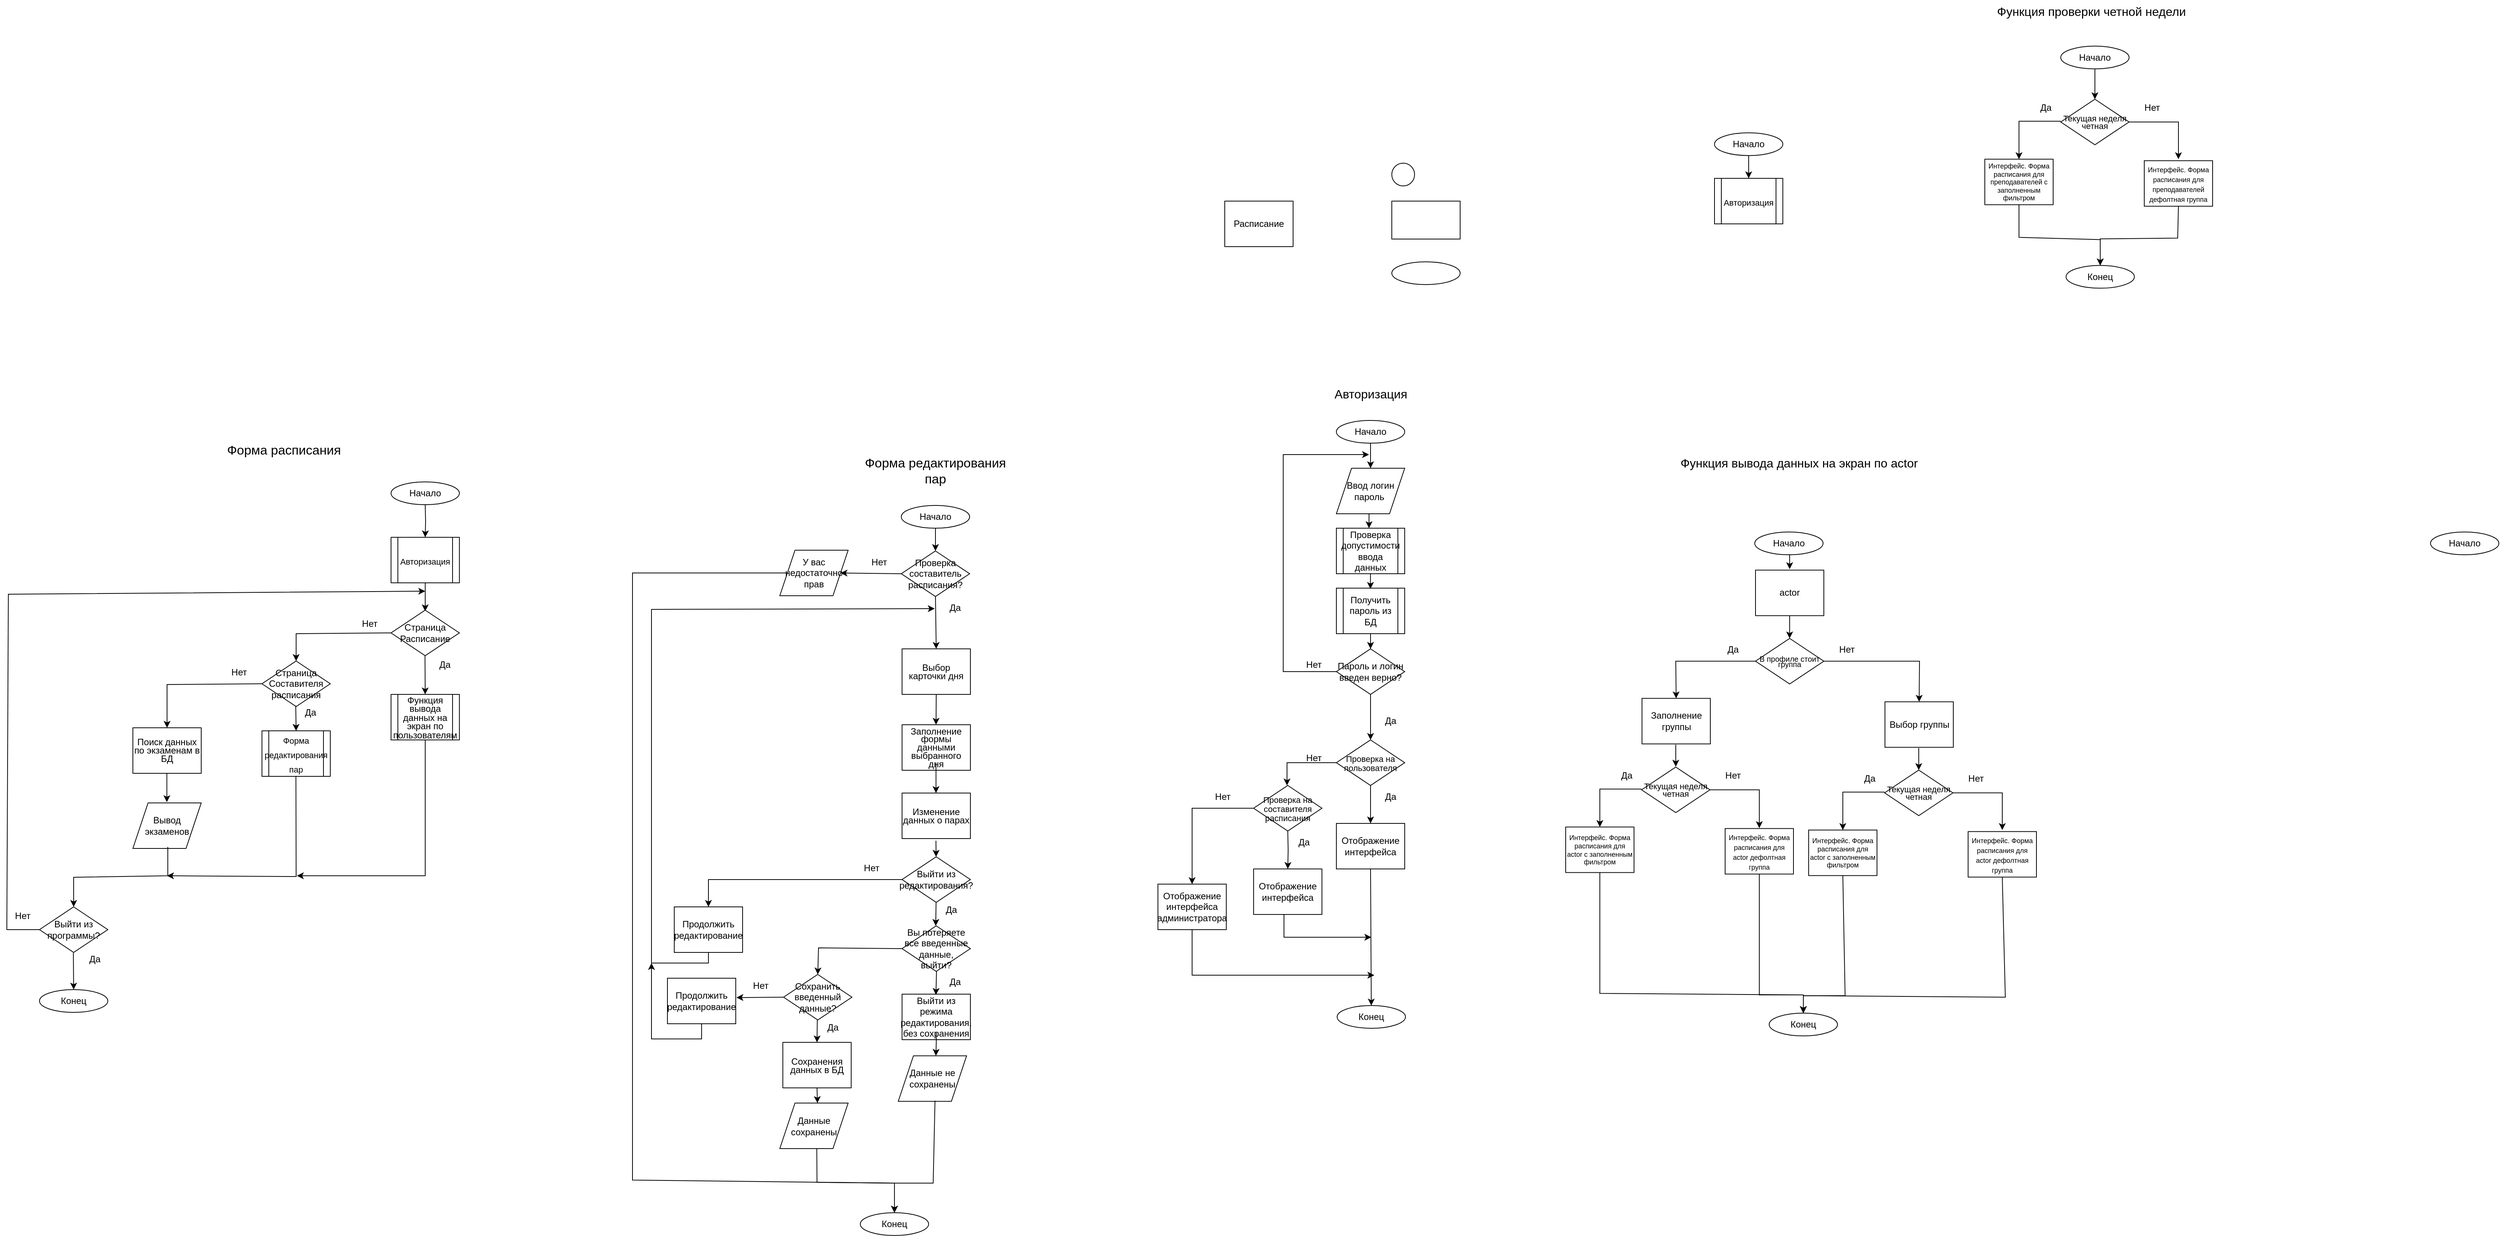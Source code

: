 <mxfile version="21.2.3" type="device">
  <diagram name="Страница 1" id="N8-3-19RxOUg_PVoSghb">
    <mxGraphModel dx="2378" dy="1205" grid="0" gridSize="10" guides="1" tooltips="1" connect="1" arrows="1" fold="1" page="0" pageScale="1" pageWidth="827" pageHeight="1169" background="none" math="0" shadow="0">
      <root>
        <mxCell id="0" />
        <mxCell id="1" parent="0" />
        <mxCell id="AmlAJQXW62lBk4gdNrOB-38" value="" style="rounded=0;whiteSpace=wrap;html=1;" parent="1" vertex="1">
          <mxGeometry x="388" y="-340" width="90" height="50" as="geometry" />
        </mxCell>
        <mxCell id="AmlAJQXW62lBk4gdNrOB-40" value="" style="ellipse;whiteSpace=wrap;html=1;rotation=0;" parent="1" vertex="1">
          <mxGeometry x="388" y="-260" width="90" height="30" as="geometry" />
        </mxCell>
        <mxCell id="AmlAJQXW62lBk4gdNrOB-41" value="" style="ellipse;whiteSpace=wrap;html=1;aspect=fixed;" parent="1" vertex="1">
          <mxGeometry x="388" y="-390" width="30" height="30" as="geometry" />
        </mxCell>
        <mxCell id="AmlAJQXW62lBk4gdNrOB-47" style="edgeStyle=orthogonalEdgeStyle;rounded=0;orthogonalLoop=1;jettySize=auto;html=1;" parent="1" source="AmlAJQXW62lBk4gdNrOB-44" target="AmlAJQXW62lBk4gdNrOB-46" edge="1">
          <mxGeometry relative="1" as="geometry" />
        </mxCell>
        <mxCell id="AmlAJQXW62lBk4gdNrOB-44" value="Начало" style="ellipse;whiteSpace=wrap;html=1;rotation=0;" parent="1" vertex="1">
          <mxGeometry x="315" y="-51" width="90" height="30" as="geometry" />
        </mxCell>
        <mxCell id="AmlAJQXW62lBk4gdNrOB-69" value="" style="edgeStyle=orthogonalEdgeStyle;rounded=0;orthogonalLoop=1;jettySize=auto;html=1;fontSize=11;" parent="1" source="AmlAJQXW62lBk4gdNrOB-51" target="AmlAJQXW62lBk4gdNrOB-68" edge="1">
          <mxGeometry relative="1" as="geometry" />
        </mxCell>
        <mxCell id="AmlAJQXW62lBk4gdNrOB-51" value="Пароль и логин введен верно?" style="rhombus;whiteSpace=wrap;html=1;" parent="1" vertex="1">
          <mxGeometry x="315" y="250" width="90" height="60" as="geometry" />
        </mxCell>
        <mxCell id="AmlAJQXW62lBk4gdNrOB-57" value="Нет" style="text;html=1;align=center;verticalAlign=middle;resizable=0;points=[];autosize=1;strokeColor=none;fillColor=none;" parent="1" vertex="1">
          <mxGeometry x="265" y="256" width="40" height="30" as="geometry" />
        </mxCell>
        <mxCell id="AmlAJQXW62lBk4gdNrOB-58" value="" style="endArrow=classic;html=1;rounded=0;exitX=0;exitY=0.5;exitDx=0;exitDy=0;" parent="1" source="AmlAJQXW62lBk4gdNrOB-51" edge="1">
          <mxGeometry width="50" height="50" relative="1" as="geometry">
            <mxPoint x="175" y="305" as="sourcePoint" />
            <mxPoint x="358" y="-6" as="targetPoint" />
            <Array as="points">
              <mxPoint x="245" y="280" />
              <mxPoint x="245" y="170" />
              <mxPoint x="245" y="-6" />
            </Array>
          </mxGeometry>
        </mxCell>
        <mxCell id="AmlAJQXW62lBk4gdNrOB-104" style="edgeStyle=orthogonalEdgeStyle;rounded=0;orthogonalLoop=1;jettySize=auto;html=1;entryX=0.5;entryY=0;entryDx=0;entryDy=0;fontSize=10;" parent="1" source="AmlAJQXW62lBk4gdNrOB-59" target="AmlAJQXW62lBk4gdNrOB-51" edge="1">
          <mxGeometry relative="1" as="geometry" />
        </mxCell>
        <mxCell id="AmlAJQXW62lBk4gdNrOB-59" value="Получить пароль из БД" style="shape=process;whiteSpace=wrap;html=1;backgroundOutline=1;" parent="1" vertex="1">
          <mxGeometry x="315" y="170" width="90" height="60" as="geometry" />
        </mxCell>
        <mxCell id="AmlAJQXW62lBk4gdNrOB-61" value="Конец" style="ellipse;whiteSpace=wrap;html=1;rotation=0;" parent="1" vertex="1">
          <mxGeometry x="316" y="720" width="90" height="30" as="geometry" />
        </mxCell>
        <mxCell id="AmlAJQXW62lBk4gdNrOB-63" value="Да" style="text;html=1;align=center;verticalAlign=middle;resizable=0;points=[];autosize=1;strokeColor=none;fillColor=none;" parent="1" vertex="1">
          <mxGeometry x="366" y="330" width="40" height="30" as="geometry" />
        </mxCell>
        <mxCell id="AmlAJQXW62lBk4gdNrOB-64" value="&lt;font style=&quot;font-size: 16px;&quot;&gt;Авторизация&lt;/font&gt;" style="text;html=1;align=center;verticalAlign=middle;resizable=0;points=[];autosize=1;strokeColor=none;fillColor=none;" parent="1" vertex="1">
          <mxGeometry x="300" y="-101" width="120" height="30" as="geometry" />
        </mxCell>
        <mxCell id="AmlAJQXW62lBk4gdNrOB-67" style="edgeStyle=orthogonalEdgeStyle;rounded=0;orthogonalLoop=1;jettySize=auto;html=1;entryX=0.5;entryY=0;entryDx=0;entryDy=0;fontSize=11;exitX=0.5;exitY=1;exitDx=0;exitDy=0;" parent="1" source="AmlAJQXW62lBk4gdNrOB-65" target="AmlAJQXW62lBk4gdNrOB-66" edge="1">
          <mxGeometry relative="1" as="geometry">
            <mxPoint x="858" y="-380" as="sourcePoint" />
          </mxGeometry>
        </mxCell>
        <mxCell id="AmlAJQXW62lBk4gdNrOB-65" value="Начало" style="ellipse;whiteSpace=wrap;html=1;rotation=0;" parent="1" vertex="1">
          <mxGeometry x="813" y="-430" width="90" height="30" as="geometry" />
        </mxCell>
        <mxCell id="AmlAJQXW62lBk4gdNrOB-66" value="&lt;font style=&quot;font-size: 11px;&quot;&gt;Авторизация&lt;/font&gt;" style="shape=process;whiteSpace=wrap;html=1;backgroundOutline=1;fontSize=16;" parent="1" vertex="1">
          <mxGeometry x="813" y="-370" width="90" height="60" as="geometry" />
        </mxCell>
        <mxCell id="AmlAJQXW62lBk4gdNrOB-71" style="edgeStyle=orthogonalEdgeStyle;rounded=0;orthogonalLoop=1;jettySize=auto;html=1;fontSize=11;entryX=0.5;entryY=0;entryDx=0;entryDy=0;" parent="1" source="AmlAJQXW62lBk4gdNrOB-68" target="AmlAJQXW62lBk4gdNrOB-72" edge="1">
          <mxGeometry relative="1" as="geometry">
            <mxPoint x="360" y="530" as="targetPoint" />
          </mxGeometry>
        </mxCell>
        <mxCell id="AmlAJQXW62lBk4gdNrOB-68" value="&lt;p style=&quot;line-height: 100%;&quot;&gt;&lt;font style=&quot;font-size: 11px;&quot;&gt;Проверка на пользователя&lt;/font&gt;&lt;/p&gt;" style="rhombus;whiteSpace=wrap;html=1;" parent="1" vertex="1">
          <mxGeometry x="315" y="370" width="90" height="60" as="geometry" />
        </mxCell>
        <mxCell id="AmlAJQXW62lBk4gdNrOB-70" value="" style="endArrow=classic;html=1;rounded=0;fontSize=11;exitX=0;exitY=0.5;exitDx=0;exitDy=0;entryX=0.5;entryY=0;entryDx=0;entryDy=0;" parent="1" source="AmlAJQXW62lBk4gdNrOB-68" edge="1">
          <mxGeometry width="50" height="50" relative="1" as="geometry">
            <mxPoint x="235" y="460" as="sourcePoint" />
            <mxPoint x="250" y="430" as="targetPoint" />
            <Array as="points">
              <mxPoint x="250" y="400" />
            </Array>
          </mxGeometry>
        </mxCell>
        <mxCell id="AmlAJQXW62lBk4gdNrOB-72" value="Отображение интерфейса" style="rounded=0;whiteSpace=wrap;html=1;" parent="1" vertex="1">
          <mxGeometry x="315" y="480" width="90" height="60" as="geometry" />
        </mxCell>
        <mxCell id="AmlAJQXW62lBk4gdNrOB-75" value="Да" style="text;html=1;align=center;verticalAlign=middle;resizable=0;points=[];autosize=1;strokeColor=none;fillColor=none;" parent="1" vertex="1">
          <mxGeometry x="366" y="430" width="40" height="30" as="geometry" />
        </mxCell>
        <mxCell id="AmlAJQXW62lBk4gdNrOB-76" value="Нет" style="text;html=1;align=center;verticalAlign=middle;resizable=0;points=[];autosize=1;strokeColor=none;fillColor=none;" parent="1" vertex="1">
          <mxGeometry x="265" y="379" width="40" height="30" as="geometry" />
        </mxCell>
        <mxCell id="AmlAJQXW62lBk4gdNrOB-97" value="" style="edgeStyle=orthogonalEdgeStyle;rounded=0;orthogonalLoop=1;jettySize=auto;html=1;fontSize=10;" parent="1" target="AmlAJQXW62lBk4gdNrOB-95" edge="1">
          <mxGeometry relative="1" as="geometry">
            <mxPoint x="251.0" y="490" as="sourcePoint" />
          </mxGeometry>
        </mxCell>
        <mxCell id="AmlAJQXW62lBk4gdNrOB-95" value="Отображение интерфейса" style="rounded=0;whiteSpace=wrap;html=1;" parent="1" vertex="1">
          <mxGeometry x="206" y="540" width="90" height="60" as="geometry" />
        </mxCell>
        <mxCell id="AmlAJQXW62lBk4gdNrOB-99" value="" style="endArrow=classic;html=1;rounded=0;fontSize=10;exitX=0.5;exitY=1;exitDx=0;exitDy=0;entryX=0.5;entryY=0;entryDx=0;entryDy=0;" parent="1" source="AmlAJQXW62lBk4gdNrOB-72" target="AmlAJQXW62lBk4gdNrOB-61" edge="1">
          <mxGeometry width="50" height="50" relative="1" as="geometry">
            <mxPoint x="215" y="630" as="sourcePoint" />
            <mxPoint x="215" y="720" as="targetPoint" />
          </mxGeometry>
        </mxCell>
        <mxCell id="Du6C8fvD4XK317y_dZ5P-13" value="Расписание" style="rounded=0;whiteSpace=wrap;html=1;" parent="1" vertex="1">
          <mxGeometry x="168" y="-340" width="90" height="60" as="geometry" />
        </mxCell>
        <mxCell id="qSondyroOdjulgun629O-53" value="&lt;p style=&quot;line-height: 90%; font-size: 11px;&quot;&gt;&lt;font style=&quot;font-size: 11px;&quot;&gt;Текущая неделя четная&lt;/font&gt;&lt;/p&gt;" style="rhombus;whiteSpace=wrap;html=1;" parent="1" vertex="1">
          <mxGeometry x="1269" y="-474.25" width="90" height="60" as="geometry" />
        </mxCell>
        <mxCell id="qSondyroOdjulgun629O-54" value="" style="endArrow=classic;html=1;rounded=0;entryX=0.5;entryY=0;entryDx=0;entryDy=0;" parent="1" edge="1">
          <mxGeometry width="50" height="50" relative="1" as="geometry">
            <mxPoint x="1359" y="-444.25" as="sourcePoint" />
            <mxPoint x="1424" y="-395.25" as="targetPoint" />
            <Array as="points">
              <mxPoint x="1424" y="-444.25" />
            </Array>
          </mxGeometry>
        </mxCell>
        <mxCell id="qSondyroOdjulgun629O-55" value="" style="endArrow=classic;html=1;rounded=0;entryX=0.5;entryY=0;entryDx=0;entryDy=0;" parent="1" edge="1">
          <mxGeometry width="50" height="50" relative="1" as="geometry">
            <mxPoint x="1269" y="-445.25" as="sourcePoint" />
            <mxPoint x="1214" y="-395.25" as="targetPoint" />
            <Array as="points">
              <mxPoint x="1214" y="-445.25" />
            </Array>
          </mxGeometry>
        </mxCell>
        <mxCell id="qSondyroOdjulgun629O-56" value="Да" style="text;html=1;align=center;verticalAlign=middle;resizable=0;points=[];autosize=1;strokeColor=none;fillColor=none;" parent="1" vertex="1">
          <mxGeometry x="1229" y="-478.25" width="40" height="30" as="geometry" />
        </mxCell>
        <mxCell id="qSondyroOdjulgun629O-57" value="Нет" style="text;html=1;align=center;verticalAlign=middle;resizable=0;points=[];autosize=1;strokeColor=none;fillColor=none;" parent="1" vertex="1">
          <mxGeometry x="1369" y="-478.25" width="40" height="30" as="geometry" />
        </mxCell>
        <mxCell id="qSondyroOdjulgun629O-58" value="&lt;p style=&quot;line-height: 80%;&quot;&gt;&lt;font style=&quot;font-size: 9px;&quot;&gt;Интерфейс. Форма расписания для преподавателей с заполненным фильтром&lt;/font&gt;&lt;/p&gt;" style="rounded=0;whiteSpace=wrap;html=1;" parent="1" vertex="1">
          <mxGeometry x="1169" y="-395.25" width="90" height="60" as="geometry" />
        </mxCell>
        <mxCell id="qSondyroOdjulgun629O-59" value="&lt;p style=&quot;line-height: 100%;&quot;&gt;&lt;font style=&quot;font-size: 9px;&quot;&gt;Интерфейс. Форма расписания для преподавателей дефолтная группа&lt;/font&gt;&lt;/p&gt;" style="rounded=0;whiteSpace=wrap;html=1;" parent="1" vertex="1">
          <mxGeometry x="1379" y="-393.25" width="90" height="60" as="geometry" />
        </mxCell>
        <mxCell id="qSondyroOdjulgun629O-60" value="&lt;font style=&quot;font-size: 16px;&quot;&gt;Функция проверки четной недели&lt;/font&gt;" style="text;html=1;align=center;verticalAlign=middle;resizable=0;points=[];autosize=1;strokeColor=none;fillColor=none;" parent="1" vertex="1">
          <mxGeometry x="1174" y="-604.75" width="270" height="30" as="geometry" />
        </mxCell>
        <mxCell id="qSondyroOdjulgun629O-67" value="actor" style="rounded=0;whiteSpace=wrap;html=1;" parent="1" vertex="1">
          <mxGeometry x="867" y="146.25" width="90" height="60" as="geometry" />
        </mxCell>
        <mxCell id="qSondyroOdjulgun629O-68" value="" style="edgeStyle=orthogonalEdgeStyle;rounded=0;orthogonalLoop=1;jettySize=auto;html=1;" parent="1" edge="1">
          <mxGeometry relative="1" as="geometry">
            <mxPoint x="762" y="405.25" as="targetPoint" />
            <mxPoint x="762" y="376.25" as="sourcePoint" />
          </mxGeometry>
        </mxCell>
        <mxCell id="qSondyroOdjulgun629O-69" value="Заполнение группы" style="rounded=0;whiteSpace=wrap;html=1;" parent="1" vertex="1">
          <mxGeometry x="717.5" y="315.25" width="90" height="60" as="geometry" />
        </mxCell>
        <mxCell id="qSondyroOdjulgun629O-70" value="" style="edgeStyle=orthogonalEdgeStyle;rounded=0;orthogonalLoop=1;jettySize=auto;html=1;exitX=0.5;exitY=1;exitDx=0;exitDy=0;" parent="1" source="qSondyroOdjulgun629O-67" edge="1">
          <mxGeometry relative="1" as="geometry">
            <mxPoint x="911.9" y="236.25" as="targetPoint" />
            <mxPoint x="911.9" y="207.25" as="sourcePoint" />
          </mxGeometry>
        </mxCell>
        <mxCell id="qSondyroOdjulgun629O-71" value="&lt;p style=&quot;line-height: 50%;&quot;&gt;&lt;font style=&quot;font-size: 10px;&quot;&gt;В профиле стоит группа&lt;/font&gt;&lt;/p&gt;" style="rhombus;whiteSpace=wrap;html=1;" parent="1" vertex="1">
          <mxGeometry x="867" y="236.25" width="90" height="60" as="geometry" />
        </mxCell>
        <mxCell id="qSondyroOdjulgun629O-72" value="" style="endArrow=classic;html=1;rounded=0;exitX=0;exitY=0.5;exitDx=0;exitDy=0;entryX=0.5;entryY=0;entryDx=0;entryDy=0;" parent="1" source="qSondyroOdjulgun629O-71" target="qSondyroOdjulgun629O-69" edge="1">
          <mxGeometry width="50" height="50" relative="1" as="geometry">
            <mxPoint x="747" y="276.25" as="sourcePoint" />
            <mxPoint x="797" y="226.25" as="targetPoint" />
            <Array as="points">
              <mxPoint x="762" y="266.25" />
            </Array>
          </mxGeometry>
        </mxCell>
        <mxCell id="qSondyroOdjulgun629O-73" value="Да" style="text;html=1;align=center;verticalAlign=middle;resizable=0;points=[];autosize=1;strokeColor=none;fillColor=none;" parent="1" vertex="1">
          <mxGeometry x="817" y="236.25" width="40" height="30" as="geometry" />
        </mxCell>
        <mxCell id="qSondyroOdjulgun629O-74" value="Нет" style="text;html=1;align=center;verticalAlign=middle;resizable=0;points=[];autosize=1;strokeColor=none;fillColor=none;" parent="1" vertex="1">
          <mxGeometry x="967" y="236.25" width="40" height="30" as="geometry" />
        </mxCell>
        <mxCell id="qSondyroOdjulgun629O-75" value="" style="endArrow=classic;html=1;rounded=0;exitX=1;exitY=0.5;exitDx=0;exitDy=0;entryX=0.5;entryY=0;entryDx=0;entryDy=0;" parent="1" source="qSondyroOdjulgun629O-71" target="qSondyroOdjulgun629O-82" edge="1">
          <mxGeometry width="50" height="50" relative="1" as="geometry">
            <mxPoint x="1037" y="246.25" as="sourcePoint" />
            <mxPoint x="1067" y="266.25" as="targetPoint" />
            <Array as="points">
              <mxPoint x="1083" y="266.25" />
            </Array>
          </mxGeometry>
        </mxCell>
        <mxCell id="qSondyroOdjulgun629O-76" value="" style="edgeStyle=orthogonalEdgeStyle;rounded=0;orthogonalLoop=1;jettySize=auto;html=1;" parent="1" edge="1">
          <mxGeometry relative="1" as="geometry">
            <mxPoint x="1082" y="409.75" as="targetPoint" />
            <mxPoint x="1082" y="380.75" as="sourcePoint" />
          </mxGeometry>
        </mxCell>
        <mxCell id="qSondyroOdjulgun629O-77" value="&lt;p style=&quot;line-height: 90%; font-size: 11px;&quot;&gt;&lt;font style=&quot;font-size: 11px;&quot;&gt;Текущая неделя четная&lt;/font&gt;&lt;/p&gt;" style="rhombus;whiteSpace=wrap;html=1;" parent="1" vertex="1">
          <mxGeometry x="1037" y="409.75" width="90" height="60" as="geometry" />
        </mxCell>
        <mxCell id="qSondyroOdjulgun629O-78" value="" style="endArrow=classic;html=1;rounded=0;entryX=0.5;entryY=0;entryDx=0;entryDy=0;" parent="1" edge="1">
          <mxGeometry width="50" height="50" relative="1" as="geometry">
            <mxPoint x="1127" y="439.75" as="sourcePoint" />
            <mxPoint x="1192" y="488.75" as="targetPoint" />
            <Array as="points">
              <mxPoint x="1192" y="439.75" />
            </Array>
          </mxGeometry>
        </mxCell>
        <mxCell id="qSondyroOdjulgun629O-79" value="" style="endArrow=classic;html=1;rounded=0;entryX=0.5;entryY=0;entryDx=0;entryDy=0;" parent="1" edge="1">
          <mxGeometry width="50" height="50" relative="1" as="geometry">
            <mxPoint x="1037" y="438.75" as="sourcePoint" />
            <mxPoint x="982" y="488.75" as="targetPoint" />
            <Array as="points">
              <mxPoint x="982" y="438.75" />
            </Array>
          </mxGeometry>
        </mxCell>
        <mxCell id="qSondyroOdjulgun629O-80" value="Да" style="text;html=1;align=center;verticalAlign=middle;resizable=0;points=[];autosize=1;strokeColor=none;fillColor=none;" parent="1" vertex="1">
          <mxGeometry x="997" y="405.75" width="40" height="30" as="geometry" />
        </mxCell>
        <mxCell id="qSondyroOdjulgun629O-81" value="Нет" style="text;html=1;align=center;verticalAlign=middle;resizable=0;points=[];autosize=1;strokeColor=none;fillColor=none;" parent="1" vertex="1">
          <mxGeometry x="1137" y="405.75" width="40" height="30" as="geometry" />
        </mxCell>
        <mxCell id="qSondyroOdjulgun629O-82" value="Выбор группы" style="rounded=0;whiteSpace=wrap;html=1;" parent="1" vertex="1">
          <mxGeometry x="1037.5" y="319.75" width="90" height="60" as="geometry" />
        </mxCell>
        <mxCell id="qSondyroOdjulgun629O-83" value="&lt;p style=&quot;line-height: 80%;&quot;&gt;&lt;font style=&quot;font-size: 9px;&quot;&gt;Интерфейс. Форма расписания для actor с заполненным фильтром&lt;/font&gt;&lt;/p&gt;" style="rounded=0;whiteSpace=wrap;html=1;" parent="1" vertex="1">
          <mxGeometry x="937" y="488.75" width="90" height="60" as="geometry" />
        </mxCell>
        <mxCell id="qSondyroOdjulgun629O-84" value="&lt;p style=&quot;line-height: 100%;&quot;&gt;&lt;font style=&quot;font-size: 9px;&quot;&gt;Интерфейс. Форма расписания для actor дефолтная группа&lt;/font&gt;&lt;/p&gt;" style="rounded=0;whiteSpace=wrap;html=1;" parent="1" vertex="1">
          <mxGeometry x="1147" y="490.75" width="90" height="60" as="geometry" />
        </mxCell>
        <mxCell id="qSondyroOdjulgun629O-85" value="&lt;p style=&quot;line-height: 90%; font-size: 11px;&quot;&gt;&lt;font style=&quot;font-size: 11px;&quot;&gt;Текущая неделя четная&lt;/font&gt;&lt;/p&gt;" style="rhombus;whiteSpace=wrap;html=1;" parent="1" vertex="1">
          <mxGeometry x="717" y="405.75" width="90" height="60" as="geometry" />
        </mxCell>
        <mxCell id="qSondyroOdjulgun629O-86" value="" style="endArrow=classic;html=1;rounded=0;" parent="1" edge="1">
          <mxGeometry width="50" height="50" relative="1" as="geometry">
            <mxPoint x="807" y="435.75" as="sourcePoint" />
            <mxPoint x="872" y="486.25" as="targetPoint" />
            <Array as="points">
              <mxPoint x="872" y="435.75" />
            </Array>
          </mxGeometry>
        </mxCell>
        <mxCell id="qSondyroOdjulgun629O-87" value="" style="endArrow=classic;html=1;rounded=0;entryX=0.5;entryY=0;entryDx=0;entryDy=0;" parent="1" edge="1">
          <mxGeometry width="50" height="50" relative="1" as="geometry">
            <mxPoint x="717" y="434.75" as="sourcePoint" />
            <mxPoint x="662" y="484.75" as="targetPoint" />
            <Array as="points">
              <mxPoint x="662" y="434.75" />
            </Array>
          </mxGeometry>
        </mxCell>
        <mxCell id="qSondyroOdjulgun629O-88" value="Да" style="text;html=1;align=center;verticalAlign=middle;resizable=0;points=[];autosize=1;strokeColor=none;fillColor=none;" parent="1" vertex="1">
          <mxGeometry x="677" y="401.75" width="40" height="30" as="geometry" />
        </mxCell>
        <mxCell id="qSondyroOdjulgun629O-89" value="Нет" style="text;html=1;align=center;verticalAlign=middle;resizable=0;points=[];autosize=1;strokeColor=none;fillColor=none;" parent="1" vertex="1">
          <mxGeometry x="817" y="401.75" width="40" height="30" as="geometry" />
        </mxCell>
        <mxCell id="qSondyroOdjulgun629O-90" value="&lt;p style=&quot;line-height: 80%;&quot;&gt;&lt;font style=&quot;font-size: 9px;&quot;&gt;Интерфейс. Форма расписания для actor с заполненным фильтром&lt;/font&gt;&lt;/p&gt;" style="rounded=0;whiteSpace=wrap;html=1;" parent="1" vertex="1">
          <mxGeometry x="617" y="484.75" width="90" height="60" as="geometry" />
        </mxCell>
        <mxCell id="qSondyroOdjulgun629O-91" value="&lt;p style=&quot;line-height: 100%;&quot;&gt;&lt;font style=&quot;font-size: 9px;&quot;&gt;Интерфейс. Форма расписания для actor дефолтная группа&lt;/font&gt;&lt;/p&gt;" style="rounded=0;whiteSpace=wrap;html=1;" parent="1" vertex="1">
          <mxGeometry x="827" y="486.75" width="90" height="60" as="geometry" />
        </mxCell>
        <mxCell id="qSondyroOdjulgun629O-92" value="" style="edgeStyle=orthogonalEdgeStyle;rounded=0;orthogonalLoop=1;jettySize=auto;html=1;exitX=0.5;exitY=1;exitDx=0;exitDy=0;" parent="1" edge="1">
          <mxGeometry relative="1" as="geometry">
            <mxPoint x="912" y="145" as="targetPoint" />
            <mxPoint x="911.92" y="124" as="sourcePoint" />
          </mxGeometry>
        </mxCell>
        <mxCell id="qSondyroOdjulgun629O-93" value="&lt;font style=&quot;font-size: 16px;&quot;&gt;Функция вывода данных на экран по actor&lt;/font&gt;" style="text;html=1;align=center;verticalAlign=middle;resizable=0;points=[];autosize=1;strokeColor=none;fillColor=none;" parent="1" vertex="1">
          <mxGeometry x="754" y="-10" width="340" height="30" as="geometry" />
        </mxCell>
        <mxCell id="qSondyroOdjulgun629O-151" value="&lt;font style=&quot;font-size: 17px;&quot;&gt;Форма расписания&lt;/font&gt;" style="text;strokeColor=none;align=center;fillColor=none;html=1;verticalAlign=middle;whiteSpace=wrap;rounded=0;" parent="1" vertex="1">
          <mxGeometry x="-1176" y="-26" width="210" height="30" as="geometry" />
        </mxCell>
        <mxCell id="qSondyroOdjulgun629O-154" style="edgeStyle=orthogonalEdgeStyle;rounded=0;orthogonalLoop=1;jettySize=auto;html=1;startArrow=none;entryX=0.5;entryY=0;entryDx=0;entryDy=0;" parent="1" source="qSondyroOdjulgun629O-153" target="qSondyroOdjulgun629O-167" edge="1">
          <mxGeometry relative="1" as="geometry">
            <mxPoint x="-213" y="81" as="sourcePoint" />
            <mxPoint x="-213" y="141" as="targetPoint" />
          </mxGeometry>
        </mxCell>
        <mxCell id="qSondyroOdjulgun629O-167" value="Проверка составитель расписания?" style="rhombus;whiteSpace=wrap;html=1;" parent="1" vertex="1">
          <mxGeometry x="-258" y="121" width="90" height="60" as="geometry" />
        </mxCell>
        <mxCell id="qSondyroOdjulgun629O-169" value="" style="endArrow=classic;html=1;rounded=0;exitX=0.5;exitY=1;exitDx=0;exitDy=0;entryX=0.5;entryY=0;entryDx=0;entryDy=0;" parent="1" source="qSondyroOdjulgun629O-167" target="8qADymt2joQVi-wqzKCC-9" edge="1">
          <mxGeometry width="50" height="50" relative="1" as="geometry">
            <mxPoint x="-213" y="201" as="sourcePoint" />
            <mxPoint x="-213" y="221" as="targetPoint" />
          </mxGeometry>
        </mxCell>
        <mxCell id="qSondyroOdjulgun629O-171" value="&lt;font style=&quot;font-size: 17px;&quot;&gt;Форма редактирования пар&lt;/font&gt;" style="text;strokeColor=none;align=center;fillColor=none;html=1;verticalAlign=middle;whiteSpace=wrap;rounded=0;" parent="1" vertex="1">
          <mxGeometry x="-318" y="1" width="210" height="30" as="geometry" />
        </mxCell>
        <mxCell id="qSondyroOdjulgun629O-172" value="" style="edgeStyle=orthogonalEdgeStyle;rounded=0;orthogonalLoop=1;jettySize=auto;html=1;entryX=0.5;entryY=0;entryDx=0;entryDy=0;endArrow=none;" parent="1" target="qSondyroOdjulgun629O-153" edge="1">
          <mxGeometry relative="1" as="geometry">
            <mxPoint x="-213" y="81" as="sourcePoint" />
            <mxPoint x="-213" y="111" as="targetPoint" />
          </mxGeometry>
        </mxCell>
        <mxCell id="qSondyroOdjulgun629O-153" value="Начало" style="ellipse;whiteSpace=wrap;html=1;rotation=0;" parent="1" vertex="1">
          <mxGeometry x="-258" y="61" width="90" height="30" as="geometry" />
        </mxCell>
        <mxCell id="qSondyroOdjulgun629O-174" value="У вас недостаточно прав" style="shape=parallelogram;perimeter=parallelogramPerimeter;whiteSpace=wrap;html=1;fixedSize=1;" parent="1" vertex="1">
          <mxGeometry x="-418" y="120" width="90" height="60" as="geometry" />
        </mxCell>
        <mxCell id="qSondyroOdjulgun629O-178" value="&lt;p style=&quot;line-height: 90%;&quot;&gt;Заполнение формы данными выбранного дня&lt;/p&gt;" style="rounded=0;whiteSpace=wrap;html=1;" parent="1" vertex="1">
          <mxGeometry x="-257" y="350" width="90" height="60" as="geometry" />
        </mxCell>
        <mxCell id="qSondyroOdjulgun629O-179" value="" style="endArrow=classic;html=1;rounded=0;exitX=0.5;exitY=1;exitDx=0;exitDy=0;entryX=0.5;entryY=0;entryDx=0;entryDy=0;" parent="1" source="8qADymt2joQVi-wqzKCC-9" edge="1">
          <mxGeometry width="50" height="50" relative="1" as="geometry">
            <mxPoint x="-212.23" y="310" as="sourcePoint" />
            <mxPoint x="-212.23" y="350" as="targetPoint" />
          </mxGeometry>
        </mxCell>
        <mxCell id="qSondyroOdjulgun629O-180" value="Выйти из редактирования?" style="rhombus;whiteSpace=wrap;html=1;" parent="1" vertex="1">
          <mxGeometry x="-257" y="524" width="90" height="60" as="geometry" />
        </mxCell>
        <mxCell id="qSondyroOdjulgun629O-181" value="" style="endArrow=classic;html=1;rounded=0;exitX=0.5;exitY=1;exitDx=0;exitDy=0;entryX=0.5;entryY=0;entryDx=0;entryDy=0;" parent="1" edge="1">
          <mxGeometry width="50" height="50" relative="1" as="geometry">
            <mxPoint x="-212.28" y="400" as="sourcePoint" />
            <mxPoint x="-212.28" y="440" as="targetPoint" />
          </mxGeometry>
        </mxCell>
        <mxCell id="qSondyroOdjulgun629O-184" value="" style="endArrow=classic;html=1;rounded=0;exitX=0.5;exitY=1;exitDx=0;exitDy=0;" parent="1" edge="1">
          <mxGeometry width="50" height="50" relative="1" as="geometry">
            <mxPoint x="-212.19" y="584" as="sourcePoint" />
            <mxPoint x="-212.638" y="615" as="targetPoint" />
          </mxGeometry>
        </mxCell>
        <mxCell id="qSondyroOdjulgun629O-187" value="" style="endArrow=classic;html=1;rounded=0;exitX=0;exitY=0.5;exitDx=0;exitDy=0;entryX=0.5;entryY=0;entryDx=0;entryDy=0;" parent="1" source="qSondyroOdjulgun629O-180" target="8qADymt2joQVi-wqzKCC-22" edge="1">
          <mxGeometry width="50" height="50" relative="1" as="geometry">
            <mxPoint x="-271" y="575" as="sourcePoint" />
            <mxPoint x="-411" y="589.5" as="targetPoint" />
            <Array as="points">
              <mxPoint x="-512" y="554" />
            </Array>
          </mxGeometry>
        </mxCell>
        <mxCell id="8qADymt2joQVi-wqzKCC-3" value="Да" style="text;strokeColor=none;align=center;fillColor=none;html=1;verticalAlign=middle;whiteSpace=wrap;rounded=0;" parent="1" vertex="1">
          <mxGeometry x="-217" y="181" width="60" height="30" as="geometry" />
        </mxCell>
        <mxCell id="8qADymt2joQVi-wqzKCC-4" value="" style="endArrow=classic;html=1;rounded=0;exitX=0;exitY=0.5;exitDx=0;exitDy=0;entryX=1;entryY=0.5;entryDx=0;entryDy=0;" parent="1" source="qSondyroOdjulgun629O-167" target="qSondyroOdjulgun629O-174" edge="1">
          <mxGeometry width="50" height="50" relative="1" as="geometry">
            <mxPoint x="-322" y="291" as="sourcePoint" />
            <mxPoint x="-272" y="241" as="targetPoint" />
          </mxGeometry>
        </mxCell>
        <mxCell id="8qADymt2joQVi-wqzKCC-5" value="Нет" style="text;strokeColor=none;align=center;fillColor=none;html=1;verticalAlign=middle;whiteSpace=wrap;rounded=0;" parent="1" vertex="1">
          <mxGeometry x="-317" y="121" width="60" height="30" as="geometry" />
        </mxCell>
        <mxCell id="8qADymt2joQVi-wqzKCC-9" value="&lt;p style=&quot;line-height: 90%;&quot;&gt;Выбор карточки дня&lt;/p&gt;" style="rounded=0;whiteSpace=wrap;html=1;" parent="1" vertex="1">
          <mxGeometry x="-257" y="250" width="90" height="60" as="geometry" />
        </mxCell>
        <mxCell id="8qADymt2joQVi-wqzKCC-10" value="Да" style="text;strokeColor=none;align=center;fillColor=none;html=1;verticalAlign=middle;whiteSpace=wrap;rounded=0;" parent="1" vertex="1">
          <mxGeometry x="-222" y="579" width="60" height="30" as="geometry" />
        </mxCell>
        <mxCell id="8qADymt2joQVi-wqzKCC-11" value="Нет" style="text;strokeColor=none;align=center;fillColor=none;html=1;verticalAlign=middle;whiteSpace=wrap;rounded=0;" parent="1" vertex="1">
          <mxGeometry x="-327" y="524" width="60" height="30" as="geometry" />
        </mxCell>
        <mxCell id="8qADymt2joQVi-wqzKCC-20" value="Выйти из режима редактирования, без сохранения" style="rounded=0;whiteSpace=wrap;html=1;" parent="1" vertex="1">
          <mxGeometry x="-257" y="705" width="90" height="60" as="geometry" />
        </mxCell>
        <mxCell id="8qADymt2joQVi-wqzKCC-21" value="" style="endArrow=classic;html=1;rounded=0;exitX=0.5;exitY=1;exitDx=0;exitDy=0;" parent="1" edge="1">
          <mxGeometry width="50" height="50" relative="1" as="geometry">
            <mxPoint x="-211.6" y="675" as="sourcePoint" />
            <mxPoint x="-212.41" y="706" as="targetPoint" />
          </mxGeometry>
        </mxCell>
        <mxCell id="8qADymt2joQVi-wqzKCC-22" value="Продолжить редактирование" style="rounded=0;whiteSpace=wrap;html=1;" parent="1" vertex="1">
          <mxGeometry x="-557" y="590" width="90" height="60" as="geometry" />
        </mxCell>
        <mxCell id="8qADymt2joQVi-wqzKCC-23" value="Вы потеряете все введенные данные, выйти?" style="rhombus;whiteSpace=wrap;html=1;" parent="1" vertex="1">
          <mxGeometry x="-257" y="615" width="90" height="60" as="geometry" />
        </mxCell>
        <mxCell id="8qADymt2joQVi-wqzKCC-24" value="Да" style="text;strokeColor=none;align=center;fillColor=none;html=1;verticalAlign=middle;whiteSpace=wrap;rounded=0;" parent="1" vertex="1">
          <mxGeometry x="-217" y="674" width="60" height="30" as="geometry" />
        </mxCell>
        <mxCell id="8qADymt2joQVi-wqzKCC-26" value="&lt;p style=&quot;line-height: 90%;&quot;&gt;Изменение данных о парах&lt;/p&gt;" style="rounded=0;whiteSpace=wrap;html=1;" parent="1" vertex="1">
          <mxGeometry x="-257" y="440" width="90" height="60" as="geometry" />
        </mxCell>
        <mxCell id="8qADymt2joQVi-wqzKCC-27" value="" style="endArrow=classic;html=1;rounded=0;exitX=0.496;exitY=1.046;exitDx=0;exitDy=0;entryX=0.5;entryY=0;entryDx=0;entryDy=0;exitPerimeter=0;" parent="1" source="8qADymt2joQVi-wqzKCC-26" edge="1">
          <mxGeometry width="50" height="50" relative="1" as="geometry">
            <mxPoint x="-212.15" y="484" as="sourcePoint" />
            <mxPoint x="-212.15" y="524" as="targetPoint" />
          </mxGeometry>
        </mxCell>
        <mxCell id="8qADymt2joQVi-wqzKCC-28" value="Продолжить редактирование" style="rounded=0;whiteSpace=wrap;html=1;" parent="1" vertex="1">
          <mxGeometry x="-566" y="684" width="90" height="60" as="geometry" />
        </mxCell>
        <mxCell id="8qADymt2joQVi-wqzKCC-29" value="" style="endArrow=classic;html=1;rounded=0;exitX=0;exitY=0.5;exitDx=0;exitDy=0;entryX=1.01;entryY=0.425;entryDx=0;entryDy=0;entryPerimeter=0;" parent="1" target="8qADymt2joQVi-wqzKCC-28" edge="1">
          <mxGeometry width="50" height="50" relative="1" as="geometry">
            <mxPoint x="-413" y="709.0" as="sourcePoint" />
            <mxPoint x="-227" y="659" as="targetPoint" />
          </mxGeometry>
        </mxCell>
        <mxCell id="8qADymt2joQVi-wqzKCC-30" value="Нет" style="text;strokeColor=none;align=center;fillColor=none;html=1;verticalAlign=middle;whiteSpace=wrap;rounded=0;" parent="1" vertex="1">
          <mxGeometry x="-473" y="679" width="60" height="30" as="geometry" />
        </mxCell>
        <mxCell id="8qADymt2joQVi-wqzKCC-31" value="Сохранить введенный данные?" style="rhombus;whiteSpace=wrap;html=1;" parent="1" vertex="1">
          <mxGeometry x="-413" y="679" width="90" height="60" as="geometry" />
        </mxCell>
        <mxCell id="8qADymt2joQVi-wqzKCC-32" value="" style="endArrow=classic;html=1;rounded=0;exitX=0;exitY=0.5;exitDx=0;exitDy=0;entryX=0.5;entryY=0;entryDx=0;entryDy=0;" parent="1" source="8qADymt2joQVi-wqzKCC-23" target="8qADymt2joQVi-wqzKCC-31" edge="1">
          <mxGeometry width="50" height="50" relative="1" as="geometry">
            <mxPoint x="-367" y="674" as="sourcePoint" />
            <mxPoint x="-317" y="624" as="targetPoint" />
            <Array as="points">
              <mxPoint x="-367" y="644" />
            </Array>
          </mxGeometry>
        </mxCell>
        <mxCell id="8qADymt2joQVi-wqzKCC-33" value="&lt;p style=&quot;line-height: 90%;&quot;&gt;Сохранения данных в БД&lt;/p&gt;" style="rounded=0;whiteSpace=wrap;html=1;" parent="1" vertex="1">
          <mxGeometry x="-414" y="768.5" width="90" height="60" as="geometry" />
        </mxCell>
        <mxCell id="8qADymt2joQVi-wqzKCC-34" value="Данные сохранены" style="shape=parallelogram;perimeter=parallelogramPerimeter;whiteSpace=wrap;html=1;fixedSize=1;" parent="1" vertex="1">
          <mxGeometry x="-418" y="848.5" width="90" height="60" as="geometry" />
        </mxCell>
        <mxCell id="8qADymt2joQVi-wqzKCC-35" value="" style="endArrow=classic;html=1;rounded=0;exitX=0.5;exitY=1;exitDx=0;exitDy=0;" parent="1" source="8qADymt2joQVi-wqzKCC-33" edge="1">
          <mxGeometry width="50" height="50" relative="1" as="geometry">
            <mxPoint x="-367" y="834" as="sourcePoint" />
            <mxPoint x="-368.41" y="848.5" as="targetPoint" />
          </mxGeometry>
        </mxCell>
        <mxCell id="8qADymt2joQVi-wqzKCC-36" value="" style="endArrow=classic;html=1;rounded=0;exitX=0.5;exitY=1;exitDx=0;exitDy=0;entryX=0.5;entryY=0;entryDx=0;entryDy=0;" parent="1" target="8qADymt2joQVi-wqzKCC-33" edge="1">
          <mxGeometry width="50" height="50" relative="1" as="geometry">
            <mxPoint x="-368.6" y="739" as="sourcePoint" />
            <mxPoint x="-369.41" y="770" as="targetPoint" />
          </mxGeometry>
        </mxCell>
        <mxCell id="8qADymt2joQVi-wqzKCC-38" value="Данные не сохранены" style="shape=parallelogram;perimeter=parallelogramPerimeter;whiteSpace=wrap;html=1;fixedSize=1;" parent="1" vertex="1">
          <mxGeometry x="-262" y="786.25" width="90" height="60" as="geometry" />
        </mxCell>
        <mxCell id="8qADymt2joQVi-wqzKCC-39" value="" style="endArrow=classic;html=1;rounded=0;exitX=0.5;exitY=1;exitDx=0;exitDy=0;" parent="1" edge="1">
          <mxGeometry width="50" height="50" relative="1" as="geometry">
            <mxPoint x="-211.6" y="755.25" as="sourcePoint" />
            <mxPoint x="-212.41" y="786.25" as="targetPoint" />
          </mxGeometry>
        </mxCell>
        <mxCell id="8qADymt2joQVi-wqzKCC-40" value="Да" style="text;strokeColor=none;align=center;fillColor=none;html=1;verticalAlign=middle;whiteSpace=wrap;rounded=0;" parent="1" vertex="1">
          <mxGeometry x="-378" y="734" width="60" height="30" as="geometry" />
        </mxCell>
        <mxCell id="8qADymt2joQVi-wqzKCC-41" value="Конец" style="ellipse;whiteSpace=wrap;html=1;rotation=0;" parent="1" vertex="1">
          <mxGeometry x="-312" y="993" width="90" height="30" as="geometry" />
        </mxCell>
        <mxCell id="8qADymt2joQVi-wqzKCC-42" value="" style="endArrow=classic;html=1;rounded=0;exitX=0.5;exitY=1;exitDx=0;exitDy=0;entryX=0.5;entryY=0;entryDx=0;entryDy=0;" parent="1" target="8qADymt2joQVi-wqzKCC-41" edge="1">
          <mxGeometry width="50" height="50" relative="1" as="geometry">
            <mxPoint x="-213.6" y="845.38" as="sourcePoint" />
            <mxPoint x="-214.41" y="876.38" as="targetPoint" />
            <Array as="points">
              <mxPoint x="-216" y="954" />
              <mxPoint x="-267" y="954" />
            </Array>
          </mxGeometry>
        </mxCell>
        <mxCell id="8qADymt2joQVi-wqzKCC-44" value="" style="endArrow=classic;html=1;rounded=0;exitX=0.5;exitY=1;exitDx=0;exitDy=0;entryX=0.5;entryY=0;entryDx=0;entryDy=0;" parent="1" target="8qADymt2joQVi-wqzKCC-41" edge="1">
          <mxGeometry width="50" height="50" relative="1" as="geometry">
            <mxPoint x="-369.3" y="908.5" as="sourcePoint" />
            <mxPoint x="-369" y="938.5" as="targetPoint" />
            <Array as="points">
              <mxPoint x="-369" y="953" />
              <mxPoint x="-267" y="954" />
            </Array>
          </mxGeometry>
        </mxCell>
        <mxCell id="8qADymt2joQVi-wqzKCC-45" value="Начало" style="ellipse;whiteSpace=wrap;html=1;rotation=0;" parent="1" vertex="1">
          <mxGeometry x="-930" y="30" width="90" height="30" as="geometry" />
        </mxCell>
        <mxCell id="8qADymt2joQVi-wqzKCC-47" style="edgeStyle=orthogonalEdgeStyle;rounded=0;orthogonalLoop=1;jettySize=auto;html=1;entryX=0.5;entryY=0;entryDx=0;entryDy=0;" parent="1" target="8qADymt2joQVi-wqzKCC-48" edge="1">
          <mxGeometry relative="1" as="geometry">
            <mxPoint x="-885" y="90" as="targetPoint" />
            <mxPoint x="-885" y="60" as="sourcePoint" />
          </mxGeometry>
        </mxCell>
        <mxCell id="8qADymt2joQVi-wqzKCC-48" value="&lt;font style=&quot;font-size: 11px;&quot;&gt;Авторизация&lt;/font&gt;" style="shape=process;whiteSpace=wrap;html=1;backgroundOutline=1;fontSize=16;" parent="1" vertex="1">
          <mxGeometry x="-930" y="103" width="90" height="60" as="geometry" />
        </mxCell>
        <mxCell id="8qADymt2joQVi-wqzKCC-49" value="" style="edgeStyle=orthogonalEdgeStyle;rounded=0;orthogonalLoop=1;jettySize=auto;html=1;fontSize=10;" parent="1" edge="1">
          <mxGeometry relative="1" as="geometry">
            <mxPoint x="246" y="600" as="sourcePoint" />
            <mxPoint x="361" y="630" as="targetPoint" />
            <Array as="points">
              <mxPoint x="246" y="630" />
            </Array>
          </mxGeometry>
        </mxCell>
        <mxCell id="8qADymt2joQVi-wqzKCC-51" value="" style="endArrow=classic;html=1;rounded=0;exitX=0;exitY=0.5;exitDx=0;exitDy=0;entryX=0.5;entryY=0;entryDx=0;entryDy=0;" parent="1" source="qSondyroOdjulgun629O-174" target="8qADymt2joQVi-wqzKCC-41" edge="1">
          <mxGeometry width="50" height="50" relative="1" as="geometry">
            <mxPoint x="-497" y="-46" as="sourcePoint" />
            <mxPoint x="-468" y="2" as="targetPoint" />
            <Array as="points">
              <mxPoint x="-612" y="150" />
              <mxPoint x="-612" y="950" />
              <mxPoint x="-267" y="954" />
            </Array>
          </mxGeometry>
        </mxCell>
        <mxCell id="8qADymt2joQVi-wqzKCC-52" value="" style="endArrow=classic;html=1;rounded=0;exitX=0.5;exitY=1;exitDx=0;exitDy=0;" parent="1" source="8qADymt2joQVi-wqzKCC-22" edge="1">
          <mxGeometry width="50" height="50" relative="1" as="geometry">
            <mxPoint x="-777" y="679" as="sourcePoint" />
            <mxPoint x="-214" y="197" as="targetPoint" />
            <Array as="points">
              <mxPoint x="-512" y="664" />
              <mxPoint x="-587" y="664" />
              <mxPoint x="-587" y="198" />
            </Array>
          </mxGeometry>
        </mxCell>
        <mxCell id="8qADymt2joQVi-wqzKCC-53" value="" style="endArrow=classic;html=1;rounded=0;exitX=0.5;exitY=1;exitDx=0;exitDy=0;" parent="1" source="8qADymt2joQVi-wqzKCC-28" edge="1">
          <mxGeometry width="50" height="50" relative="1" as="geometry">
            <mxPoint x="-757" y="786.25" as="sourcePoint" />
            <mxPoint x="-587" y="664" as="targetPoint" />
            <Array as="points">
              <mxPoint x="-521" y="764" />
              <mxPoint x="-587" y="764" />
            </Array>
          </mxGeometry>
        </mxCell>
        <mxCell id="8qADymt2joQVi-wqzKCC-54" value="" style="edgeStyle=orthogonalEdgeStyle;rounded=0;orthogonalLoop=1;jettySize=auto;html=1;fontSize=10;exitX=0;exitY=0.5;exitDx=0;exitDy=0;" parent="1" source="8qADymt2joQVi-wqzKCC-57" target="8qADymt2joQVi-wqzKCC-56" edge="1">
          <mxGeometry relative="1" as="geometry">
            <mxPoint x="125" y="546" as="sourcePoint" />
          </mxGeometry>
        </mxCell>
        <mxCell id="8qADymt2joQVi-wqzKCC-56" value="Отображение интерфейса&lt;br&gt;администратора" style="rounded=0;whiteSpace=wrap;html=1;" parent="1" vertex="1">
          <mxGeometry x="80" y="560" width="90" height="60" as="geometry" />
        </mxCell>
        <mxCell id="8qADymt2joQVi-wqzKCC-57" value="&lt;p style=&quot;line-height: 100%;&quot;&gt;&lt;font style=&quot;font-size: 11px;&quot;&gt;Проверка на составителя расписания&lt;/font&gt;&lt;/p&gt;" style="rhombus;whiteSpace=wrap;html=1;" parent="1" vertex="1">
          <mxGeometry x="206" y="430" width="90" height="60" as="geometry" />
        </mxCell>
        <mxCell id="8qADymt2joQVi-wqzKCC-59" value="Да" style="text;html=1;align=center;verticalAlign=middle;resizable=0;points=[];autosize=1;strokeColor=none;fillColor=none;" parent="1" vertex="1">
          <mxGeometry x="252" y="490" width="40" height="30" as="geometry" />
        </mxCell>
        <mxCell id="8qADymt2joQVi-wqzKCC-60" value="Нет" style="text;html=1;align=center;verticalAlign=middle;resizable=0;points=[];autosize=1;strokeColor=none;fillColor=none;" parent="1" vertex="1">
          <mxGeometry x="145" y="430" width="40" height="30" as="geometry" />
        </mxCell>
        <mxCell id="8qADymt2joQVi-wqzKCC-61" value="" style="edgeStyle=orthogonalEdgeStyle;rounded=0;orthogonalLoop=1;jettySize=auto;html=1;fontSize=10;exitX=0.5;exitY=1;exitDx=0;exitDy=0;" parent="1" source="8qADymt2joQVi-wqzKCC-56" edge="1">
          <mxGeometry relative="1" as="geometry">
            <mxPoint x="216" y="470" as="sourcePoint" />
            <mxPoint x="365" y="680" as="targetPoint" />
            <Array as="points">
              <mxPoint x="125" y="680" />
              <mxPoint x="355" y="680" />
            </Array>
          </mxGeometry>
        </mxCell>
        <mxCell id="8qADymt2joQVi-wqzKCC-63" value="" style="endArrow=classic;html=1;rounded=0;exitX=0.5;exitY=1;exitDx=0;exitDy=0;entryX=0.5;entryY=0;entryDx=0;entryDy=0;" parent="1" source="8qADymt2joQVi-wqzKCC-48" edge="1">
          <mxGeometry width="50" height="50" relative="1" as="geometry">
            <mxPoint x="-760" y="320" as="sourcePoint" />
            <mxPoint x="-885" y="200.5" as="targetPoint" />
          </mxGeometry>
        </mxCell>
        <mxCell id="8qADymt2joQVi-wqzKCC-67" value="Страница Расписание" style="rhombus;whiteSpace=wrap;html=1;" parent="1" vertex="1">
          <mxGeometry x="-930" y="199" width="90" height="60" as="geometry" />
        </mxCell>
        <mxCell id="8qADymt2joQVi-wqzKCC-69" value="" style="endArrow=classic;html=1;rounded=0;exitX=0.5;exitY=1;exitDx=0;exitDy=0;entryX=0.5;entryY=0;entryDx=0;entryDy=0;" parent="1" target="8qADymt2joQVi-wqzKCC-73" edge="1">
          <mxGeometry width="50" height="50" relative="1" as="geometry">
            <mxPoint x="-885.29" y="259" as="sourcePoint" />
            <mxPoint x="-884" y="298" as="targetPoint" />
          </mxGeometry>
        </mxCell>
        <mxCell id="8qADymt2joQVi-wqzKCC-73" value="&lt;p style=&quot;line-height: 65%;&quot;&gt;&lt;font style=&quot;font-size: 12px;&quot;&gt;Функция вывода данных на экран по пользователям&lt;/font&gt;&lt;/p&gt;" style="shape=process;whiteSpace=wrap;html=1;backgroundOutline=1;fontSize=16;" parent="1" vertex="1">
          <mxGeometry x="-930" y="310" width="90" height="60" as="geometry" />
        </mxCell>
        <mxCell id="8qADymt2joQVi-wqzKCC-77" value="Страница Составителя расписания" style="rhombus;whiteSpace=wrap;html=1;" parent="1" vertex="1">
          <mxGeometry x="-1100" y="266" width="90" height="60" as="geometry" />
        </mxCell>
        <mxCell id="8qADymt2joQVi-wqzKCC-78" value="" style="endArrow=classic;html=1;rounded=0;exitX=0;exitY=0.5;exitDx=0;exitDy=0;entryX=0.5;entryY=0;entryDx=0;entryDy=0;" parent="1" target="8qADymt2joQVi-wqzKCC-77" edge="1">
          <mxGeometry width="50" height="50" relative="1" as="geometry">
            <mxPoint x="-930" y="229" as="sourcePoint" />
            <mxPoint x="-1120" y="265" as="targetPoint" />
            <Array as="points">
              <mxPoint x="-1055" y="230" />
            </Array>
          </mxGeometry>
        </mxCell>
        <mxCell id="8qADymt2joQVi-wqzKCC-80" value="&lt;font style=&quot;font-size: 11px;&quot;&gt;Форма редактирования пар&lt;/font&gt;" style="shape=process;whiteSpace=wrap;html=1;backgroundOutline=1;fontSize=16;" parent="1" vertex="1">
          <mxGeometry x="-1100" y="358" width="90" height="60" as="geometry" />
        </mxCell>
        <mxCell id="8qADymt2joQVi-wqzKCC-81" value="" style="endArrow=classic;html=1;rounded=0;exitX=0.5;exitY=1;exitDx=0;exitDy=0;entryX=0.5;entryY=0;entryDx=0;entryDy=0;" parent="1" target="8qADymt2joQVi-wqzKCC-80" edge="1">
          <mxGeometry width="50" height="50" relative="1" as="geometry">
            <mxPoint x="-1055.5" y="325" as="sourcePoint" />
            <mxPoint x="-1054.5" y="363" as="targetPoint" />
          </mxGeometry>
        </mxCell>
        <mxCell id="8qADymt2joQVi-wqzKCC-83" value="" style="endArrow=classic;html=1;rounded=0;exitX=0;exitY=0.5;exitDx=0;exitDy=0;" parent="1" edge="1">
          <mxGeometry width="50" height="50" relative="1" as="geometry">
            <mxPoint x="-1100" y="296" as="sourcePoint" />
            <mxPoint x="-1225" y="354" as="targetPoint" />
            <Array as="points">
              <mxPoint x="-1225" y="297" />
            </Array>
          </mxGeometry>
        </mxCell>
        <mxCell id="8qADymt2joQVi-wqzKCC-89" value="&lt;p style=&quot;line-height: 90%;&quot;&gt;Поиск данных по экзаменам в БД&lt;/p&gt;" style="rounded=0;whiteSpace=wrap;html=1;" parent="1" vertex="1">
          <mxGeometry x="-1270" y="354" width="90" height="60" as="geometry" />
        </mxCell>
        <mxCell id="8qADymt2joQVi-wqzKCC-91" value="Вывод экзаменов" style="shape=parallelogram;perimeter=parallelogramPerimeter;whiteSpace=wrap;html=1;fixedSize=1;" parent="1" vertex="1">
          <mxGeometry x="-1270" y="453" width="90" height="60" as="geometry" />
        </mxCell>
        <mxCell id="8qADymt2joQVi-wqzKCC-92" value="" style="endArrow=classic;html=1;rounded=0;exitX=0.5;exitY=1;exitDx=0;exitDy=0;entryX=0.5;entryY=0;entryDx=0;entryDy=0;" parent="1" edge="1">
          <mxGeometry width="50" height="50" relative="1" as="geometry">
            <mxPoint x="-1225.25" y="414" as="sourcePoint" />
            <mxPoint x="-1225.25" y="452" as="targetPoint" />
          </mxGeometry>
        </mxCell>
        <mxCell id="8qADymt2joQVi-wqzKCC-94" value="" style="endArrow=classic;html=1;rounded=0;exitX=0.5;exitY=1;exitDx=0;exitDy=0;" parent="1" edge="1">
          <mxGeometry width="50" height="50" relative="1" as="geometry">
            <mxPoint x="-1055.28" y="417.5" as="sourcePoint" />
            <mxPoint x="-1225" y="549" as="targetPoint" />
            <Array as="points">
              <mxPoint x="-1055" y="550" />
            </Array>
          </mxGeometry>
        </mxCell>
        <mxCell id="8qADymt2joQVi-wqzKCC-98" value="" style="endArrow=classic;html=1;rounded=0;exitX=0.5;exitY=1;exitDx=0;exitDy=0;" parent="1" source="8qADymt2joQVi-wqzKCC-73" edge="1">
          <mxGeometry width="50" height="50" relative="1" as="geometry">
            <mxPoint x="-882.28" y="560" as="sourcePoint" />
            <mxPoint x="-1054" y="549" as="targetPoint" />
            <Array as="points">
              <mxPoint x="-885" y="549" />
            </Array>
          </mxGeometry>
        </mxCell>
        <mxCell id="8qADymt2joQVi-wqzKCC-99" value="Нет" style="text;strokeColor=none;align=center;fillColor=none;html=1;verticalAlign=middle;whiteSpace=wrap;rounded=0;" parent="1" vertex="1">
          <mxGeometry x="-988" y="202" width="60" height="30" as="geometry" />
        </mxCell>
        <mxCell id="8qADymt2joQVi-wqzKCC-100" value="Нет" style="text;strokeColor=none;align=center;fillColor=none;html=1;verticalAlign=middle;whiteSpace=wrap;rounded=0;" parent="1" vertex="1">
          <mxGeometry x="-1160" y="266" width="60" height="30" as="geometry" />
        </mxCell>
        <mxCell id="8qADymt2joQVi-wqzKCC-101" value="Да" style="text;strokeColor=none;align=center;fillColor=none;html=1;verticalAlign=middle;whiteSpace=wrap;rounded=0;" parent="1" vertex="1">
          <mxGeometry x="-889" y="256" width="60" height="30" as="geometry" />
        </mxCell>
        <mxCell id="8qADymt2joQVi-wqzKCC-102" value="Да" style="text;strokeColor=none;align=center;fillColor=none;html=1;verticalAlign=middle;whiteSpace=wrap;rounded=0;" parent="1" vertex="1">
          <mxGeometry x="-1066" y="319" width="60" height="30" as="geometry" />
        </mxCell>
        <mxCell id="b2TxG435BeUp-6x8QspY-1" value="Начало" style="ellipse;whiteSpace=wrap;html=1;rotation=0;" parent="1" vertex="1">
          <mxGeometry x="866" y="96" width="90" height="30" as="geometry" />
        </mxCell>
        <mxCell id="b2TxG435BeUp-6x8QspY-2" value="Конец" style="ellipse;whiteSpace=wrap;html=1;rotation=0;" parent="1" vertex="1">
          <mxGeometry x="885" y="730" width="90" height="30" as="geometry" />
        </mxCell>
        <mxCell id="b2TxG435BeUp-6x8QspY-3" value="" style="endArrow=classic;html=1;rounded=0;exitX=0.5;exitY=1;exitDx=0;exitDy=0;entryX=0.5;entryY=0;entryDx=0;entryDy=0;" parent="1" source="qSondyroOdjulgun629O-91" target="b2TxG435BeUp-6x8QspY-2" edge="1">
          <mxGeometry width="50" height="50" relative="1" as="geometry">
            <mxPoint x="890" y="625" as="sourcePoint" />
            <mxPoint x="940" y="575" as="targetPoint" />
            <Array as="points">
              <mxPoint x="872" y="706" />
              <mxPoint x="930" y="706" />
            </Array>
          </mxGeometry>
        </mxCell>
        <mxCell id="b2TxG435BeUp-6x8QspY-4" value="" style="endArrow=classic;html=1;rounded=0;exitX=0.5;exitY=1;exitDx=0;exitDy=0;entryX=0.5;entryY=0;entryDx=0;entryDy=0;" parent="1" source="qSondyroOdjulgun629O-83" target="b2TxG435BeUp-6x8QspY-2" edge="1">
          <mxGeometry width="50" height="50" relative="1" as="geometry">
            <mxPoint x="894" y="568" as="sourcePoint" />
            <mxPoint x="944" y="518" as="targetPoint" />
            <Array as="points">
              <mxPoint x="985" y="707" />
              <mxPoint x="930" y="707" />
            </Array>
          </mxGeometry>
        </mxCell>
        <mxCell id="b2TxG435BeUp-6x8QspY-5" value="" style="endArrow=classic;html=1;rounded=0;exitX=0.5;exitY=1;exitDx=0;exitDy=0;entryX=0.5;entryY=0;entryDx=0;entryDy=0;" parent="1" source="qSondyroOdjulgun629O-90" target="b2TxG435BeUp-6x8QspY-2" edge="1">
          <mxGeometry width="50" height="50" relative="1" as="geometry">
            <mxPoint x="894" y="568" as="sourcePoint" />
            <mxPoint x="944" y="518" as="targetPoint" />
            <Array as="points">
              <mxPoint x="662" y="704" />
              <mxPoint x="930" y="706" />
            </Array>
          </mxGeometry>
        </mxCell>
        <mxCell id="b2TxG435BeUp-6x8QspY-6" value="" style="endArrow=classic;html=1;rounded=0;exitX=0.5;exitY=1;exitDx=0;exitDy=0;entryX=0.5;entryY=0;entryDx=0;entryDy=0;" parent="1" source="qSondyroOdjulgun629O-84" target="b2TxG435BeUp-6x8QspY-2" edge="1">
          <mxGeometry width="50" height="50" relative="1" as="geometry">
            <mxPoint x="894" y="568" as="sourcePoint" />
            <mxPoint x="944" y="518" as="targetPoint" />
            <Array as="points">
              <mxPoint x="1196" y="709" />
              <mxPoint x="930" y="707" />
            </Array>
          </mxGeometry>
        </mxCell>
        <mxCell id="b2TxG435BeUp-6x8QspY-7" value="Начало" style="ellipse;whiteSpace=wrap;html=1;rotation=0;" parent="1" vertex="1">
          <mxGeometry x="1269" y="-544.25" width="90" height="30" as="geometry" />
        </mxCell>
        <mxCell id="b2TxG435BeUp-6x8QspY-8" value="Конец" style="ellipse;whiteSpace=wrap;html=1;rotation=0;" parent="1" vertex="1">
          <mxGeometry x="1276" y="-255.25" width="90" height="30" as="geometry" />
        </mxCell>
        <mxCell id="b2TxG435BeUp-6x8QspY-9" value="" style="endArrow=classic;html=1;rounded=0;exitX=0.5;exitY=1;exitDx=0;exitDy=0;entryX=0.5;entryY=0;entryDx=0;entryDy=0;" parent="1" source="b2TxG435BeUp-6x8QspY-7" target="qSondyroOdjulgun629O-53" edge="1">
          <mxGeometry width="50" height="50" relative="1" as="geometry">
            <mxPoint x="1329" y="-273.25" as="sourcePoint" />
            <mxPoint x="1379" y="-323.25" as="targetPoint" />
          </mxGeometry>
        </mxCell>
        <mxCell id="b2TxG435BeUp-6x8QspY-10" value="" style="endArrow=classic;html=1;rounded=0;exitX=0.5;exitY=1;exitDx=0;exitDy=0;entryX=0.5;entryY=0;entryDx=0;entryDy=0;" parent="1" source="qSondyroOdjulgun629O-58" target="b2TxG435BeUp-6x8QspY-8" edge="1">
          <mxGeometry width="50" height="50" relative="1" as="geometry">
            <mxPoint x="1329" y="-273.25" as="sourcePoint" />
            <mxPoint x="1379" y="-323.25" as="targetPoint" />
            <Array as="points">
              <mxPoint x="1214" y="-292.25" />
              <mxPoint x="1321" y="-289.25" />
            </Array>
          </mxGeometry>
        </mxCell>
        <mxCell id="b2TxG435BeUp-6x8QspY-11" value="" style="endArrow=classic;html=1;rounded=0;exitX=0.5;exitY=1;exitDx=0;exitDy=0;entryX=0.5;entryY=0;entryDx=0;entryDy=0;" parent="1" source="qSondyroOdjulgun629O-59" target="b2TxG435BeUp-6x8QspY-8" edge="1">
          <mxGeometry width="50" height="50" relative="1" as="geometry">
            <mxPoint x="1308" y="-265.25" as="sourcePoint" />
            <mxPoint x="1358" y="-315.25" as="targetPoint" />
            <Array as="points">
              <mxPoint x="1423" y="-291.25" />
              <mxPoint x="1321" y="-290.25" />
            </Array>
          </mxGeometry>
        </mxCell>
        <mxCell id="b2TxG435BeUp-6x8QspY-12" value="" style="endArrow=classic;html=1;rounded=0;entryX=0.5;entryY=0;entryDx=0;entryDy=0;" parent="1" target="b2TxG435BeUp-6x8QspY-13" edge="1">
          <mxGeometry width="50" height="50" relative="1" as="geometry">
            <mxPoint x="-1224" y="511" as="sourcePoint" />
            <mxPoint x="-1408" y="543" as="targetPoint" />
            <Array as="points">
              <mxPoint x="-1224" y="549" />
              <mxPoint x="-1348" y="551" />
            </Array>
          </mxGeometry>
        </mxCell>
        <mxCell id="b2TxG435BeUp-6x8QspY-13" value="Выйти из программы?" style="rhombus;whiteSpace=wrap;html=1;" parent="1" vertex="1">
          <mxGeometry x="-1393" y="590" width="90" height="60" as="geometry" />
        </mxCell>
        <mxCell id="b2TxG435BeUp-6x8QspY-14" value="Да" style="text;strokeColor=none;align=center;fillColor=none;html=1;verticalAlign=middle;whiteSpace=wrap;rounded=0;" parent="1" vertex="1">
          <mxGeometry x="-1350" y="644" width="60" height="30" as="geometry" />
        </mxCell>
        <mxCell id="b2TxG435BeUp-6x8QspY-15" value="Нет" style="text;strokeColor=none;align=center;fillColor=none;html=1;verticalAlign=middle;whiteSpace=wrap;rounded=0;" parent="1" vertex="1">
          <mxGeometry x="-1445" y="587" width="60" height="30" as="geometry" />
        </mxCell>
        <mxCell id="b2TxG435BeUp-6x8QspY-16" value="Конец" style="ellipse;whiteSpace=wrap;html=1;rotation=0;" parent="1" vertex="1">
          <mxGeometry x="-1393" y="699" width="90" height="30" as="geometry" />
        </mxCell>
        <mxCell id="b2TxG435BeUp-6x8QspY-17" value="" style="endArrow=classic;html=1;rounded=0;exitX=0.027;exitY=0.217;exitDx=0;exitDy=0;entryX=0.5;entryY=0;entryDx=0;entryDy=0;exitPerimeter=0;" parent="1" source="b2TxG435BeUp-6x8QspY-14" target="b2TxG435BeUp-6x8QspY-16" edge="1">
          <mxGeometry width="50" height="50" relative="1" as="geometry">
            <mxPoint x="-1262" y="709" as="sourcePoint" />
            <mxPoint x="-1212" y="659" as="targetPoint" />
          </mxGeometry>
        </mxCell>
        <mxCell id="b2TxG435BeUp-6x8QspY-18" value="" style="endArrow=classic;html=1;rounded=0;exitX=0;exitY=0.5;exitDx=0;exitDy=0;" parent="1" source="b2TxG435BeUp-6x8QspY-13" edge="1">
          <mxGeometry width="50" height="50" relative="1" as="geometry">
            <mxPoint x="-1541" y="447" as="sourcePoint" />
            <mxPoint x="-885" y="174" as="targetPoint" />
            <Array as="points">
              <mxPoint x="-1436" y="620" />
              <mxPoint x="-1434" y="178" />
            </Array>
          </mxGeometry>
        </mxCell>
        <mxCell id="VAA1xfx6AulH2fGXFWF7-1" value="Проверка допустимости ввода данных" style="shape=process;whiteSpace=wrap;html=1;backgroundOutline=1;" vertex="1" parent="1">
          <mxGeometry x="315" y="91" width="90" height="60" as="geometry" />
        </mxCell>
        <mxCell id="VAA1xfx6AulH2fGXFWF7-2" style="edgeStyle=orthogonalEdgeStyle;rounded=0;orthogonalLoop=1;jettySize=auto;html=1;" edge="1" parent="1">
          <mxGeometry relative="1" as="geometry">
            <mxPoint x="358" y="58" as="sourcePoint" />
            <mxPoint x="358" y="91" as="targetPoint" />
          </mxGeometry>
        </mxCell>
        <mxCell id="AmlAJQXW62lBk4gdNrOB-46" value="Ввод логин пароль&amp;nbsp;" style="shape=parallelogram;perimeter=parallelogramPerimeter;whiteSpace=wrap;html=1;fixedSize=1;" parent="1" vertex="1">
          <mxGeometry x="315" y="12" width="90" height="60" as="geometry" />
        </mxCell>
        <mxCell id="VAA1xfx6AulH2fGXFWF7-4" style="edgeStyle=orthogonalEdgeStyle;rounded=0;orthogonalLoop=1;jettySize=auto;html=1;entryX=0.5;entryY=0;entryDx=0;entryDy=0;fontSize=10;" edge="1" parent="1">
          <mxGeometry relative="1" as="geometry">
            <mxPoint x="359.9" y="151" as="sourcePoint" />
            <mxPoint x="359.9" y="171" as="targetPoint" />
          </mxGeometry>
        </mxCell>
        <mxCell id="VAA1xfx6AulH2fGXFWF7-6" value="Начало" style="ellipse;whiteSpace=wrap;html=1;rotation=0;" vertex="1" parent="1">
          <mxGeometry x="1756" y="96" width="90" height="30" as="geometry" />
        </mxCell>
      </root>
    </mxGraphModel>
  </diagram>
</mxfile>
